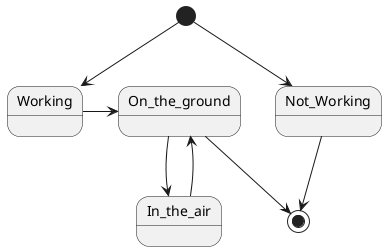 @startuml

[*] --> Working
[*] --> Not_Working
Working -> On_the_ground
On_the_ground --> In_the_air
In_the_air -> On_the_ground
Not_Working --> [*]
On_the_ground --> [*]

@enduml